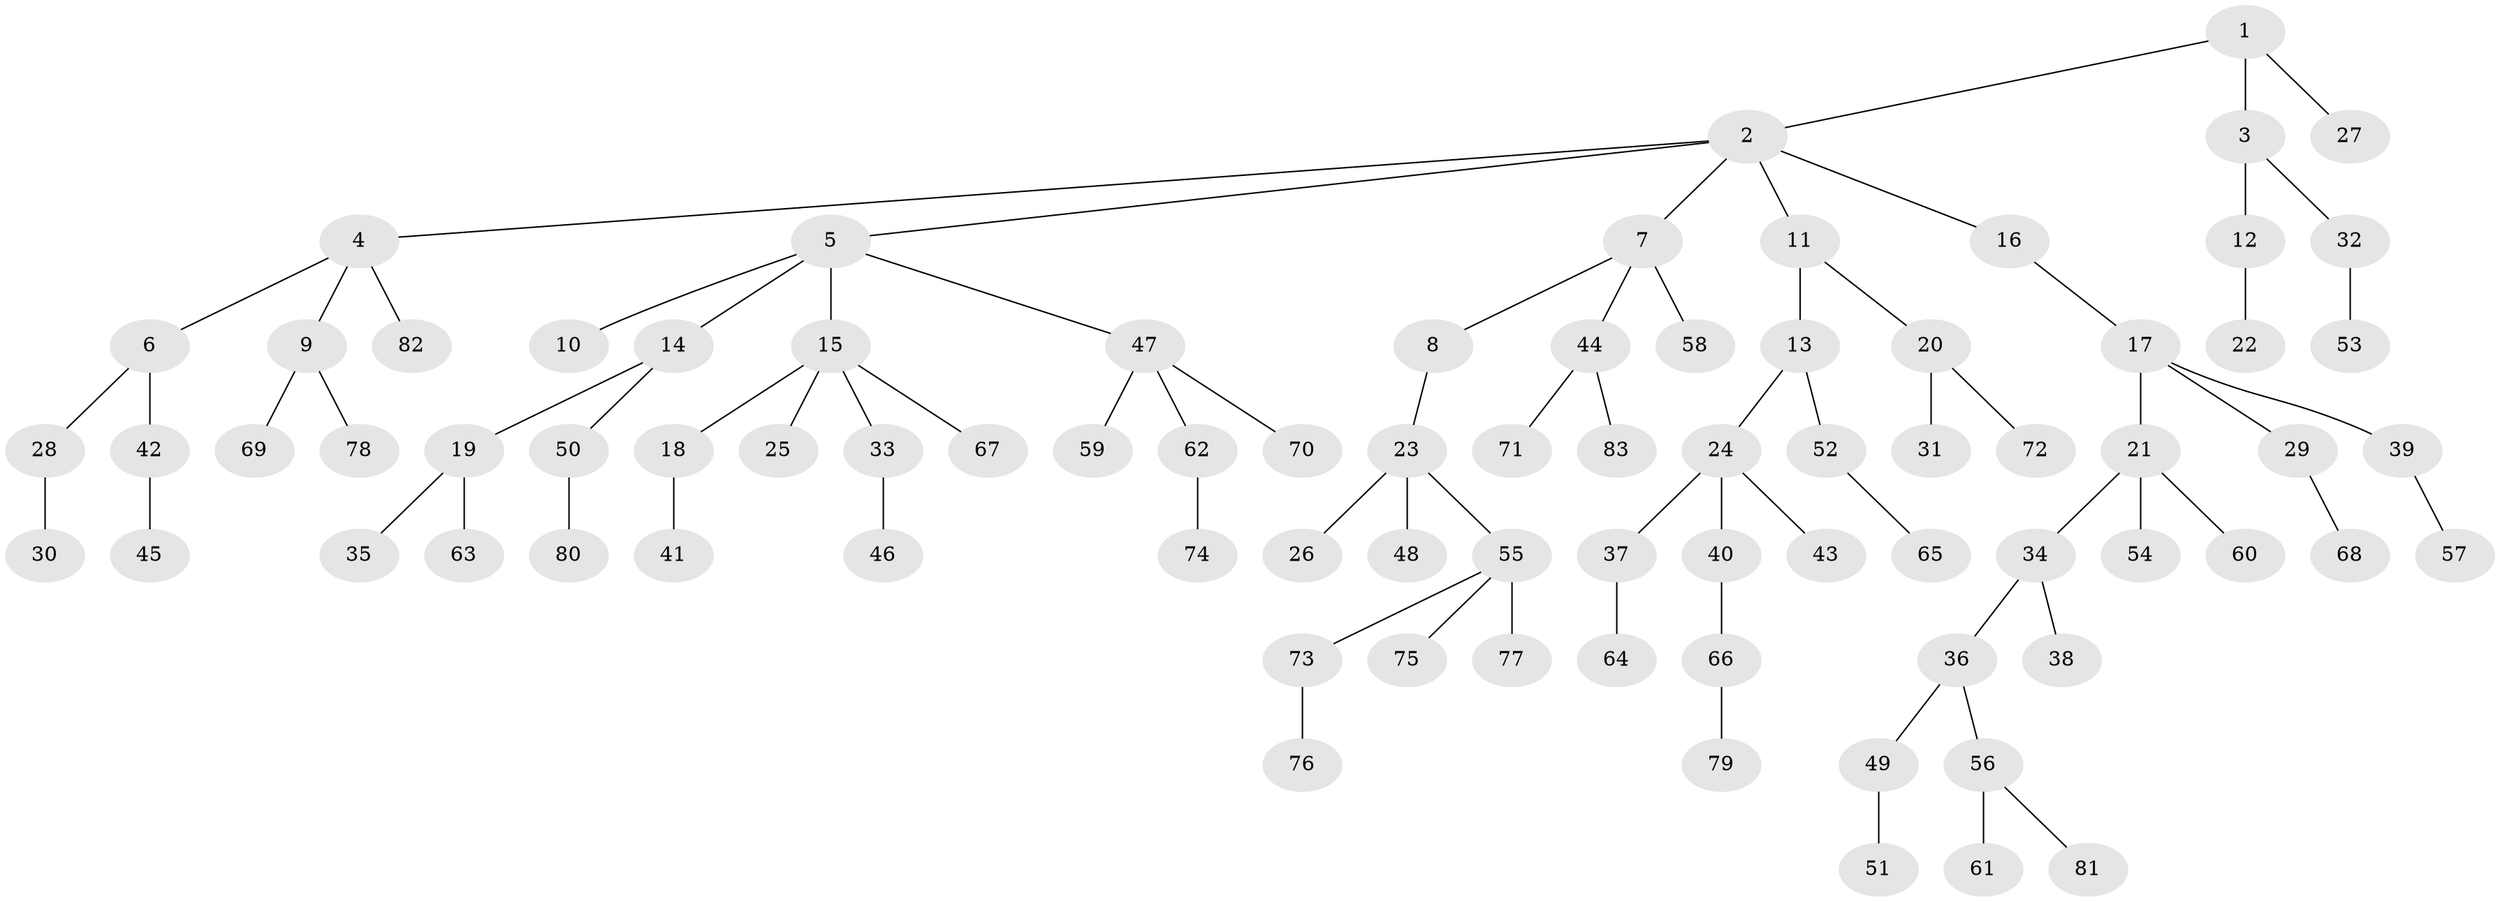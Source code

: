 // Generated by graph-tools (version 1.1) at 2025/02/03/09/25 03:02:24]
// undirected, 83 vertices, 82 edges
graph export_dot {
graph [start="1"]
  node [color=gray90,style=filled];
  1;
  2;
  3;
  4;
  5;
  6;
  7;
  8;
  9;
  10;
  11;
  12;
  13;
  14;
  15;
  16;
  17;
  18;
  19;
  20;
  21;
  22;
  23;
  24;
  25;
  26;
  27;
  28;
  29;
  30;
  31;
  32;
  33;
  34;
  35;
  36;
  37;
  38;
  39;
  40;
  41;
  42;
  43;
  44;
  45;
  46;
  47;
  48;
  49;
  50;
  51;
  52;
  53;
  54;
  55;
  56;
  57;
  58;
  59;
  60;
  61;
  62;
  63;
  64;
  65;
  66;
  67;
  68;
  69;
  70;
  71;
  72;
  73;
  74;
  75;
  76;
  77;
  78;
  79;
  80;
  81;
  82;
  83;
  1 -- 2;
  1 -- 3;
  1 -- 27;
  2 -- 4;
  2 -- 5;
  2 -- 7;
  2 -- 11;
  2 -- 16;
  3 -- 12;
  3 -- 32;
  4 -- 6;
  4 -- 9;
  4 -- 82;
  5 -- 10;
  5 -- 14;
  5 -- 15;
  5 -- 47;
  6 -- 28;
  6 -- 42;
  7 -- 8;
  7 -- 44;
  7 -- 58;
  8 -- 23;
  9 -- 69;
  9 -- 78;
  11 -- 13;
  11 -- 20;
  12 -- 22;
  13 -- 24;
  13 -- 52;
  14 -- 19;
  14 -- 50;
  15 -- 18;
  15 -- 25;
  15 -- 33;
  15 -- 67;
  16 -- 17;
  17 -- 21;
  17 -- 29;
  17 -- 39;
  18 -- 41;
  19 -- 35;
  19 -- 63;
  20 -- 31;
  20 -- 72;
  21 -- 34;
  21 -- 54;
  21 -- 60;
  23 -- 26;
  23 -- 48;
  23 -- 55;
  24 -- 37;
  24 -- 40;
  24 -- 43;
  28 -- 30;
  29 -- 68;
  32 -- 53;
  33 -- 46;
  34 -- 36;
  34 -- 38;
  36 -- 49;
  36 -- 56;
  37 -- 64;
  39 -- 57;
  40 -- 66;
  42 -- 45;
  44 -- 71;
  44 -- 83;
  47 -- 59;
  47 -- 62;
  47 -- 70;
  49 -- 51;
  50 -- 80;
  52 -- 65;
  55 -- 73;
  55 -- 75;
  55 -- 77;
  56 -- 61;
  56 -- 81;
  62 -- 74;
  66 -- 79;
  73 -- 76;
}
